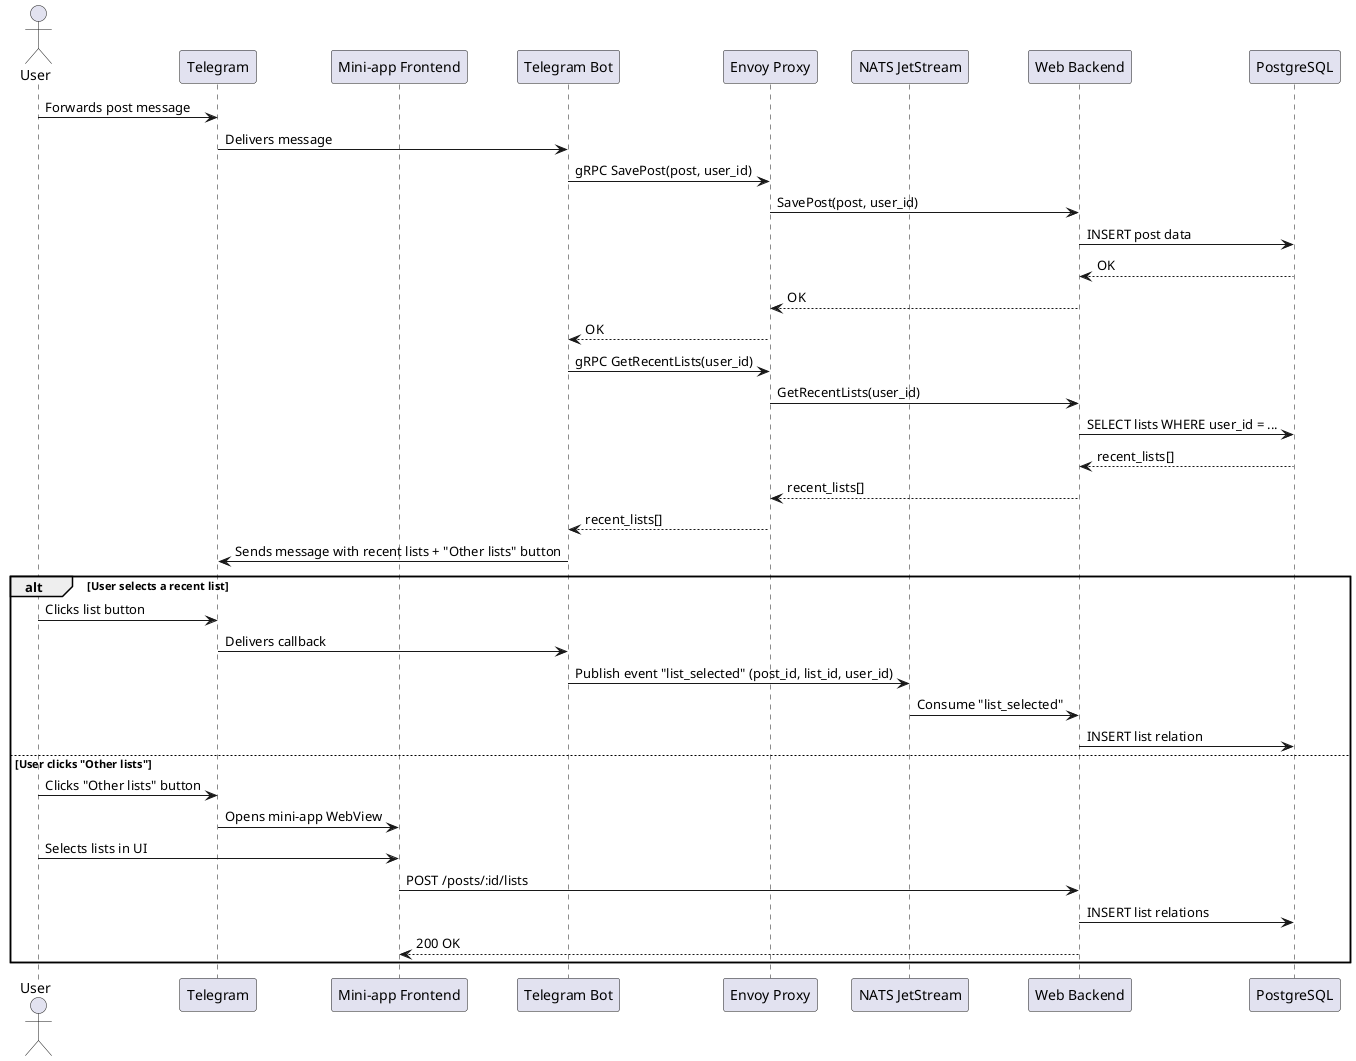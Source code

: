 @startuml add_post_to_list
actor User
participant "Telegram" as Telegram
participant "Mini-app Frontend" as Frontend
participant "Telegram Bot" as Bot
participant "Envoy Proxy" as Envoy
participant "NATS JetStream" as NATS
participant "Web Backend" as Backend
participant "PostgreSQL" as DB

User -> Telegram : Forwards post message
Telegram -> Bot : Delivers message
Bot -> Envoy : gRPC SavePost(post, user_id)
Envoy -> Backend : SavePost(post, user_id)
Backend -> DB : INSERT post data
DB --> Backend : OK
Backend --> Envoy : OK
Envoy --> Bot : OK

Bot -> Envoy : gRPC GetRecentLists(user_id)
Envoy -> Backend : GetRecentLists(user_id)
Backend -> DB : SELECT lists WHERE user_id = ...
DB --> Backend : recent_lists[]
Backend --> Envoy : recent_lists[]
Envoy --> Bot : recent_lists[]

Bot -> Telegram : Sends message with recent lists + "Other lists" button

alt User selects a recent list
    User -> Telegram : Clicks list button
    Telegram -> Bot : Delivers callback
    Bot -> NATS : Publish event "list_selected" (post_id, list_id, user_id)
    NATS -> Backend : Consume "list_selected"
    Backend -> DB : INSERT list relation

else User clicks "Other lists"
    User -> Telegram : Clicks "Other lists" button
    Telegram -> Frontend : Opens mini-app WebView
    User -> Frontend : Selects lists in UI
    Frontend -> Backend : POST /posts/:id/lists
    Backend -> DB : INSERT list relations
    Backend --> Frontend : 200 OK
end
@enduml
